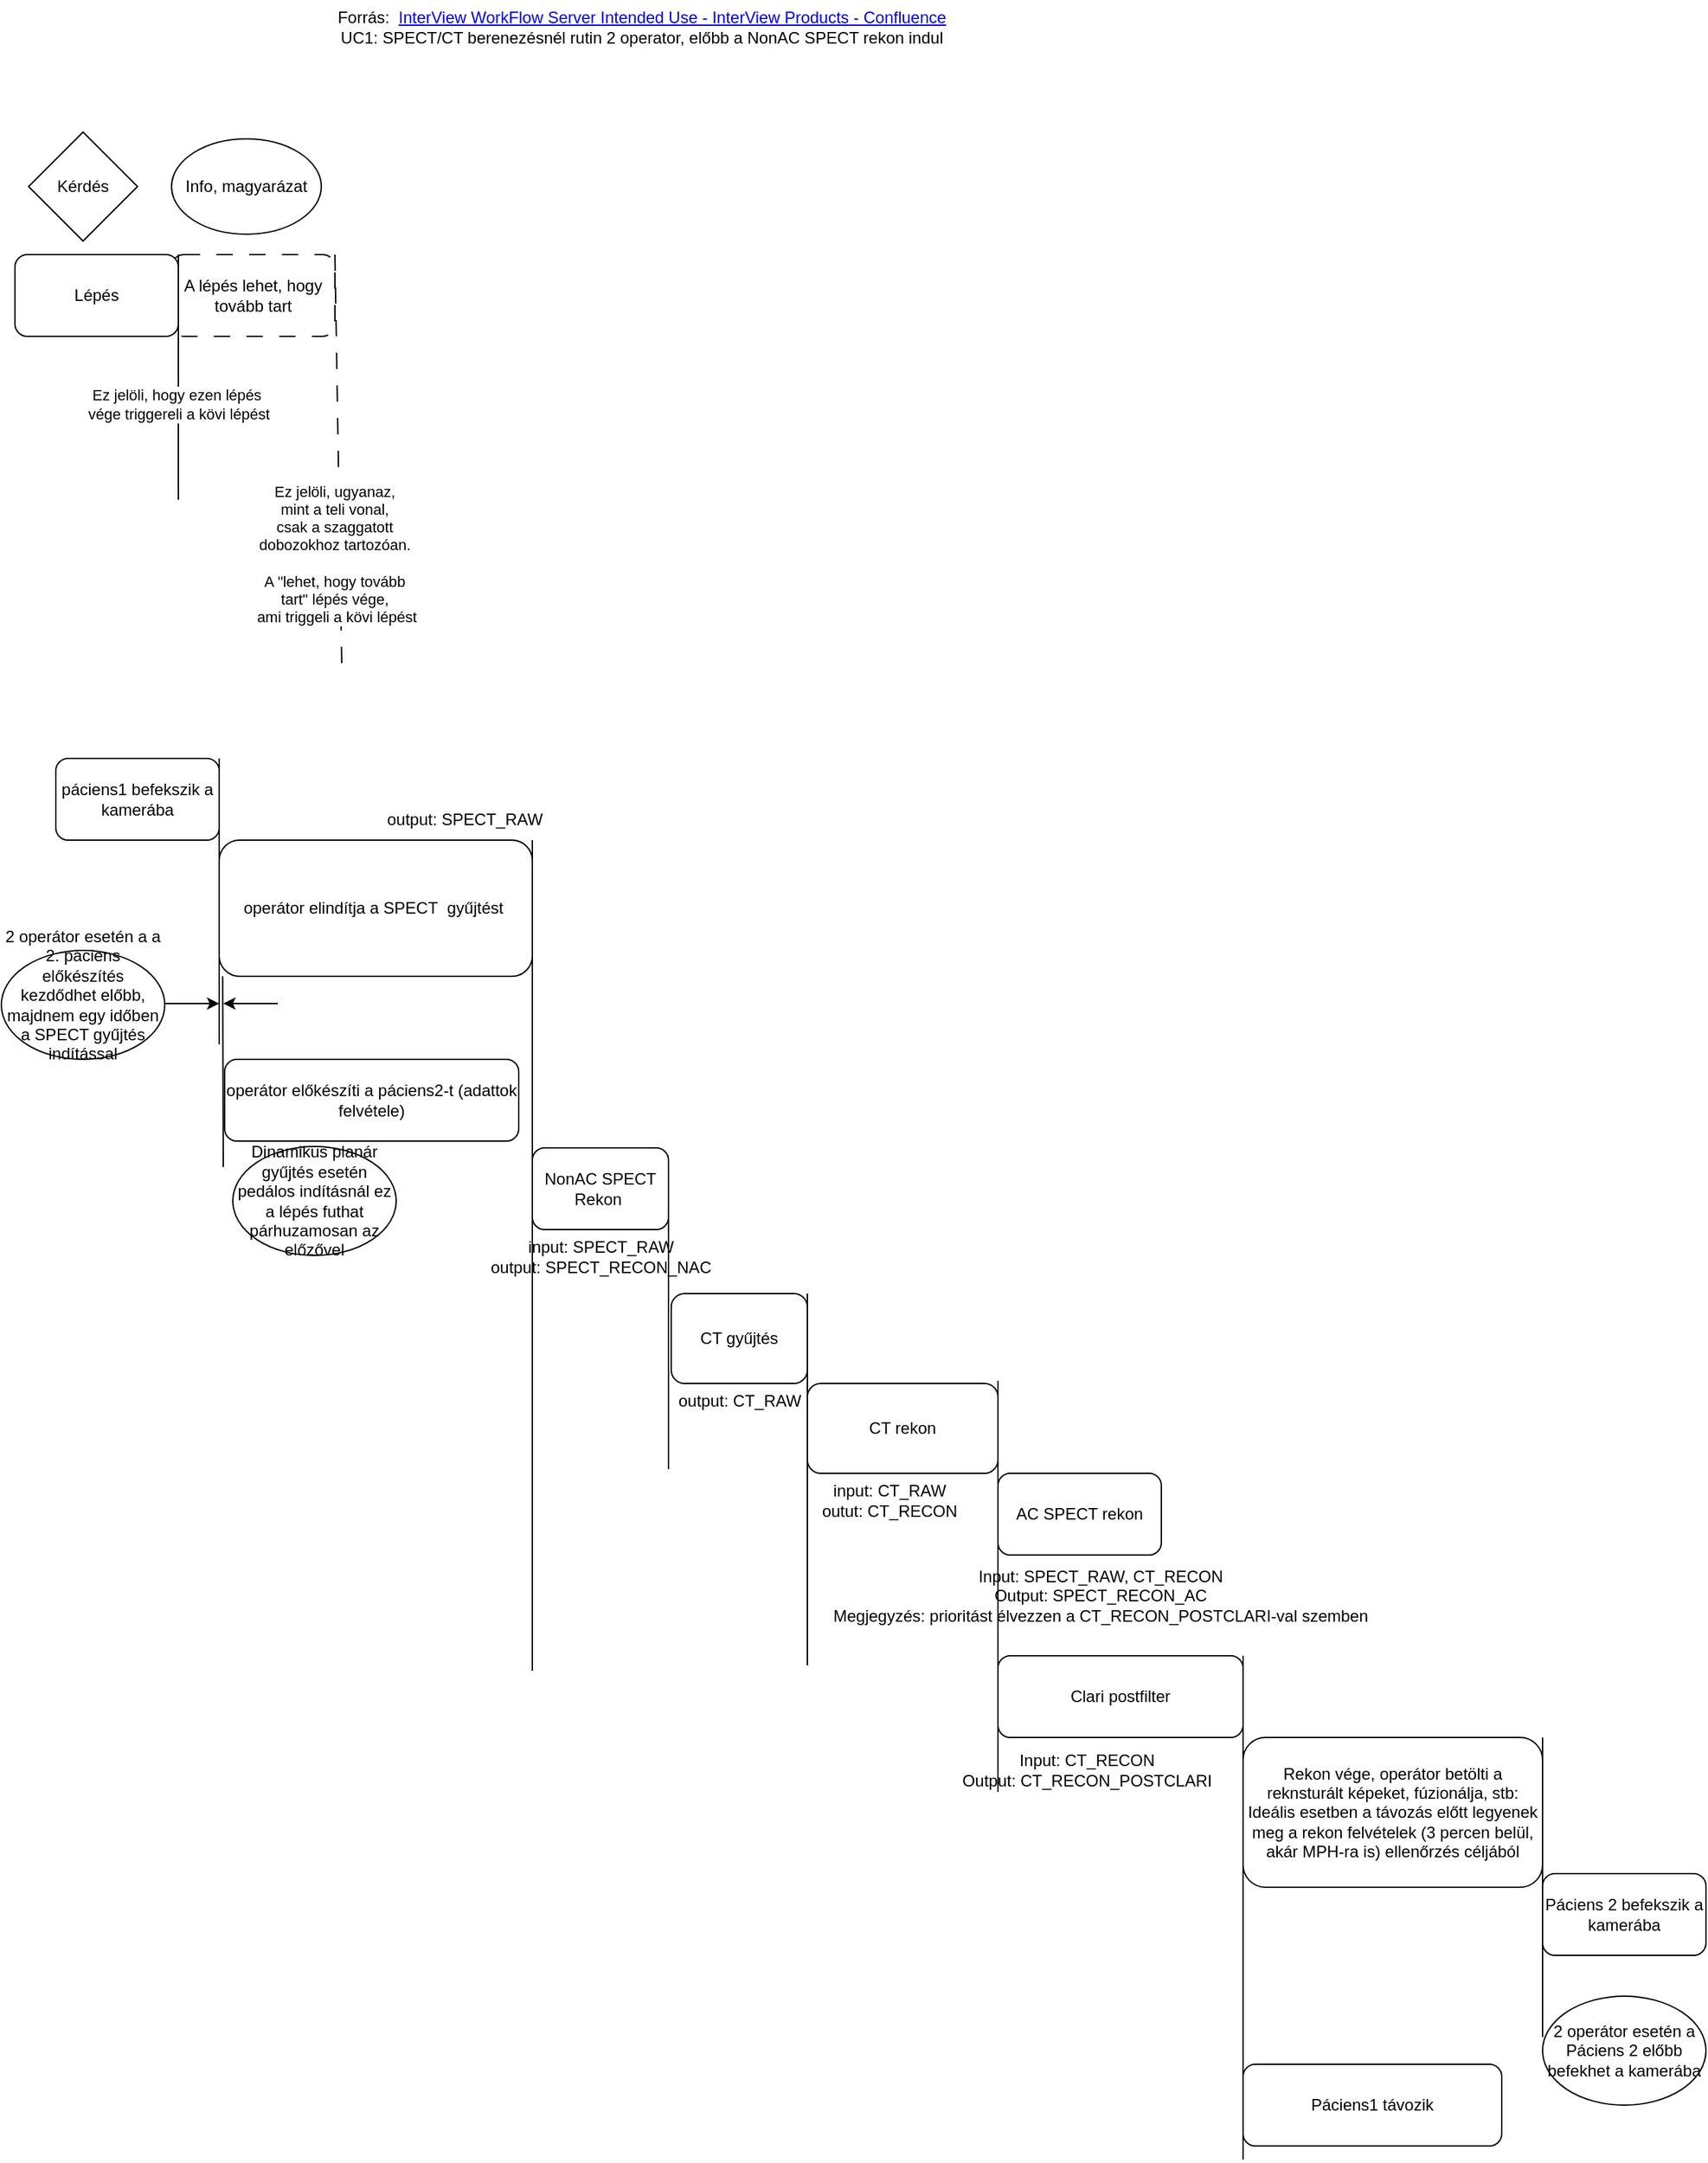 <mxfile version="24.5.3" type="device">
  <diagram name="Page-1" id="PLRIzc8Z-4Aq02USeluu">
    <mxGraphModel dx="1195" dy="797" grid="1" gridSize="10" guides="1" tooltips="1" connect="1" arrows="1" fold="1" page="1" pageScale="1" pageWidth="850" pageHeight="1100" math="0" shadow="0">
      <root>
        <mxCell id="0" />
        <mxCell id="1" parent="0" />
        <mxCell id="aKtxnqK0HoKgMNVSYpRM-1" value="A lépés lehet, hogy tovább tart" style="rounded=1;whiteSpace=wrap;html=1;dashed=1;dashPattern=12 12;" vertex="1" parent="1">
          <mxGeometry x="135" y="200" width="120" height="60" as="geometry" />
        </mxCell>
        <mxCell id="aKtxnqK0HoKgMNVSYpRM-2" value="páciens1 befekszik a kamerába" style="rounded=1;whiteSpace=wrap;html=1;" vertex="1" parent="1">
          <mxGeometry x="50" y="570" width="120" height="60" as="geometry" />
        </mxCell>
        <mxCell id="aKtxnqK0HoKgMNVSYpRM-3" value="" style="endArrow=none;html=1;rounded=0;entryX=1;entryY=0;entryDx=0;entryDy=0;" edge="1" parent="1" target="aKtxnqK0HoKgMNVSYpRM-2">
          <mxGeometry width="50" height="50" relative="1" as="geometry">
            <mxPoint x="170" y="780" as="sourcePoint" />
            <mxPoint x="440" y="740" as="targetPoint" />
          </mxGeometry>
        </mxCell>
        <mxCell id="aKtxnqK0HoKgMNVSYpRM-4" value="&lt;div&gt;operátor elindítja a&amp;nbsp;SPECT&amp;nbsp; gyűjtést&amp;nbsp;&lt;/div&gt;" style="rounded=1;whiteSpace=wrap;html=1;" vertex="1" parent="1">
          <mxGeometry x="170" y="630" width="230" height="100" as="geometry" />
        </mxCell>
        <mxCell id="aKtxnqK0HoKgMNVSYpRM-5" value="&lt;div&gt;operátor előkészíti a páciens2-t (adattok felvétele)&lt;/div&gt;" style="rounded=1;whiteSpace=wrap;html=1;" vertex="1" parent="1">
          <mxGeometry x="174" y="791" width="216" height="60" as="geometry" />
        </mxCell>
        <mxCell id="aKtxnqK0HoKgMNVSYpRM-6" value="" style="endArrow=none;html=1;rounded=0;entryX=1;entryY=0;entryDx=0;entryDy=0;" edge="1" parent="1">
          <mxGeometry width="50" height="50" relative="1" as="geometry">
            <mxPoint x="400" y="1240" as="sourcePoint" />
            <mxPoint x="400" y="630" as="targetPoint" />
          </mxGeometry>
        </mxCell>
        <mxCell id="aKtxnqK0HoKgMNVSYpRM-7" value="Kérdés" style="rhombus;whiteSpace=wrap;html=1;" vertex="1" parent="1">
          <mxGeometry x="30" y="110" width="80" height="80" as="geometry" />
        </mxCell>
        <mxCell id="aKtxnqK0HoKgMNVSYpRM-8" value="Lépés" style="rounded=1;whiteSpace=wrap;html=1;" vertex="1" parent="1">
          <mxGeometry x="20" y="200" width="120" height="60" as="geometry" />
        </mxCell>
        <mxCell id="aKtxnqK0HoKgMNVSYpRM-9" value="" style="endArrow=none;html=1;rounded=0;entryX=1;entryY=0;entryDx=0;entryDy=0;" edge="1" parent="1" target="aKtxnqK0HoKgMNVSYpRM-8">
          <mxGeometry width="50" height="50" relative="1" as="geometry">
            <mxPoint x="140" y="380" as="sourcePoint" />
            <mxPoint x="140" y="310" as="targetPoint" />
          </mxGeometry>
        </mxCell>
        <mxCell id="aKtxnqK0HoKgMNVSYpRM-10" value="Ez jelöli, hogy ezen lépés&amp;nbsp;&lt;div&gt;vége triggereli a kövi lépést&lt;/div&gt;" style="edgeLabel;html=1;align=center;verticalAlign=middle;resizable=0;points=[];" vertex="1" connectable="0" parent="aKtxnqK0HoKgMNVSYpRM-9">
          <mxGeometry y="-3" relative="1" as="geometry">
            <mxPoint x="-3" y="20" as="offset" />
          </mxGeometry>
        </mxCell>
        <mxCell id="aKtxnqK0HoKgMNVSYpRM-11" value="" style="endArrow=none;html=1;rounded=0;dashed=1;dashPattern=12 12;" edge="1" parent="1">
          <mxGeometry width="50" height="50" relative="1" as="geometry">
            <mxPoint x="260" y="500" as="sourcePoint" />
            <mxPoint x="255" y="200" as="targetPoint" />
          </mxGeometry>
        </mxCell>
        <mxCell id="aKtxnqK0HoKgMNVSYpRM-12" value="Ez jelöli, ugyanaz,&amp;nbsp;&lt;div&gt;mint a teli vonal,&amp;nbsp;&lt;div&gt;csak a szaggatott&amp;nbsp;&lt;/div&gt;&lt;div&gt;dobozokhoz tartozóan.&amp;nbsp;&lt;/div&gt;&lt;div&gt;&lt;br&gt;&lt;/div&gt;&lt;div&gt;A &quot;lehet, hogy tovább&amp;nbsp;&lt;/div&gt;&lt;div&gt;tart&quot; lépés vége,&amp;nbsp;&lt;/div&gt;&lt;div&gt;ami triggeli a kövi lépést&lt;/div&gt;&lt;/div&gt;" style="edgeLabel;html=1;align=center;verticalAlign=middle;resizable=0;points=[];" vertex="1" connectable="0" parent="aKtxnqK0HoKgMNVSYpRM-11">
          <mxGeometry y="-3" relative="1" as="geometry">
            <mxPoint x="-5" y="70" as="offset" />
          </mxGeometry>
        </mxCell>
        <mxCell id="aKtxnqK0HoKgMNVSYpRM-13" value="Páciens1 távozik" style="rounded=1;whiteSpace=wrap;html=1;" vertex="1" parent="1">
          <mxGeometry x="922" y="1529" width="190" height="60" as="geometry" />
        </mxCell>
        <mxCell id="aKtxnqK0HoKgMNVSYpRM-14" value="NonAC SPECT Rekon&amp;nbsp;" style="rounded=1;whiteSpace=wrap;html=1;" vertex="1" parent="1">
          <mxGeometry x="400" y="856" width="100" height="60" as="geometry" />
        </mxCell>
        <mxCell id="aKtxnqK0HoKgMNVSYpRM-15" value="" style="endArrow=none;html=1;rounded=0;entryX=1;entryY=0;entryDx=0;entryDy=0;" edge="1" parent="1">
          <mxGeometry width="50" height="50" relative="1" as="geometry">
            <mxPoint x="922" y="1599" as="sourcePoint" />
            <mxPoint x="922" y="1229" as="targetPoint" />
          </mxGeometry>
        </mxCell>
        <mxCell id="aKtxnqK0HoKgMNVSYpRM-16" value="Rekon vége, operátor betölti a reknsturált képeket, fúzionálja, stb: Ideális esetben a távozás előtt legyenek meg a rekon felvételek (3 percen belül, akár MPH-ra is) ellenőrzés céljából" style="rounded=1;whiteSpace=wrap;html=1;" vertex="1" parent="1">
          <mxGeometry x="922" y="1289" width="220" height="110" as="geometry" />
        </mxCell>
        <mxCell id="aKtxnqK0HoKgMNVSYpRM-17" value="" style="endArrow=none;html=1;rounded=0;entryX=1;entryY=0;entryDx=0;entryDy=0;" edge="1" parent="1">
          <mxGeometry width="50" height="50" relative="1" as="geometry">
            <mxPoint x="1142" y="1509" as="sourcePoint" />
            <mxPoint x="1142" y="1289" as="targetPoint" />
          </mxGeometry>
        </mxCell>
        <mxCell id="aKtxnqK0HoKgMNVSYpRM-18" value="&lt;div&gt;Páciens 2 befekszik a kamerába&lt;/div&gt;" style="rounded=1;whiteSpace=wrap;html=1;" vertex="1" parent="1">
          <mxGeometry x="1142" y="1389" width="120" height="60" as="geometry" />
        </mxCell>
        <mxCell id="aKtxnqK0HoKgMNVSYpRM-19" value="output: SPECT_RAW" style="text;html=1;align=center;verticalAlign=middle;resizable=0;points=[];autosize=1;strokeColor=none;fillColor=none;" vertex="1" parent="1">
          <mxGeometry x="280" y="600" width="140" height="30" as="geometry" />
        </mxCell>
        <mxCell id="aKtxnqK0HoKgMNVSYpRM-20" value="&lt;div&gt;&lt;div&gt;input: SPECT_RAW&lt;/div&gt;&lt;div&gt;output: SPECT_RECON_NAC&lt;/div&gt;&lt;/div&gt;" style="text;html=1;align=center;verticalAlign=middle;resizable=0;points=[];autosize=1;strokeColor=none;fillColor=none;" vertex="1" parent="1">
          <mxGeometry x="355" y="916" width="190" height="40" as="geometry" />
        </mxCell>
        <mxCell id="aKtxnqK0HoKgMNVSYpRM-21" value="CT gyűjtés" style="rounded=1;whiteSpace=wrap;html=1;" vertex="1" parent="1">
          <mxGeometry x="502" y="963" width="100" height="66" as="geometry" />
        </mxCell>
        <mxCell id="aKtxnqK0HoKgMNVSYpRM-22" value="&lt;div&gt;output: CT_RAW&lt;/div&gt;" style="text;html=1;align=center;verticalAlign=middle;resizable=0;points=[];autosize=1;strokeColor=none;fillColor=none;" vertex="1" parent="1">
          <mxGeometry x="497" y="1027" width="110" height="30" as="geometry" />
        </mxCell>
        <mxCell id="aKtxnqK0HoKgMNVSYpRM-23" value="" style="endArrow=none;html=1;rounded=0;entryX=1;entryY=0;entryDx=0;entryDy=0;" edge="1" parent="1">
          <mxGeometry width="50" height="50" relative="1" as="geometry">
            <mxPoint x="602" y="1236" as="sourcePoint" />
            <mxPoint x="602" y="963" as="targetPoint" />
          </mxGeometry>
        </mxCell>
        <mxCell id="aKtxnqK0HoKgMNVSYpRM-24" value="CT rekon" style="rounded=1;whiteSpace=wrap;html=1;" vertex="1" parent="1">
          <mxGeometry x="602" y="1029" width="140" height="66" as="geometry" />
        </mxCell>
        <mxCell id="aKtxnqK0HoKgMNVSYpRM-25" value="&lt;div&gt;input: CT_RAW&lt;/div&gt;&lt;div&gt;outut: CT_RECON&lt;/div&gt;" style="text;html=1;align=center;verticalAlign=middle;resizable=0;points=[];autosize=1;strokeColor=none;fillColor=none;" vertex="1" parent="1">
          <mxGeometry x="602" y="1095" width="120" height="40" as="geometry" />
        </mxCell>
        <mxCell id="aKtxnqK0HoKgMNVSYpRM-26" value="" style="endArrow=none;html=1;rounded=0;entryX=1;entryY=0;entryDx=0;entryDy=0;" edge="1" parent="1">
          <mxGeometry width="50" height="50" relative="1" as="geometry">
            <mxPoint x="742" y="1329" as="sourcePoint" />
            <mxPoint x="742" y="1027" as="targetPoint" />
          </mxGeometry>
        </mxCell>
        <mxCell id="aKtxnqK0HoKgMNVSYpRM-27" value="&lt;div&gt;Clari postfilter&lt;/div&gt;" style="rounded=1;whiteSpace=wrap;html=1;" vertex="1" parent="1">
          <mxGeometry x="742" y="1229" width="180" height="60" as="geometry" />
        </mxCell>
        <mxCell id="aKtxnqK0HoKgMNVSYpRM-28" value="&lt;div&gt;Input: CT_RECON&lt;/div&gt;&lt;div&gt;Output: CT_RECON_POSTCLARI&lt;/div&gt;" style="text;html=1;align=center;verticalAlign=middle;resizable=0;points=[];autosize=1;strokeColor=none;fillColor=none;" vertex="1" parent="1">
          <mxGeometry x="702" y="1293" width="210" height="40" as="geometry" />
        </mxCell>
        <mxCell id="aKtxnqK0HoKgMNVSYpRM-29" value="AC SPECT rekon" style="rounded=1;whiteSpace=wrap;html=1;" vertex="1" parent="1">
          <mxGeometry x="742" y="1095" width="120" height="60" as="geometry" />
        </mxCell>
        <mxCell id="aKtxnqK0HoKgMNVSYpRM-30" value="&lt;div&gt;Input: SPECT_RAW, CT_RECON&lt;/div&gt;&lt;div&gt;Output: SPECT_RECON_AC&lt;/div&gt;&lt;div&gt;Megjegyzés: prioritást élvezzen a CT_RECON_POSTCLARI-val szemben&lt;/div&gt;" style="text;html=1;align=center;verticalAlign=middle;resizable=0;points=[];autosize=1;strokeColor=none;fillColor=none;" vertex="1" parent="1">
          <mxGeometry x="607" y="1155" width="420" height="60" as="geometry" />
        </mxCell>
        <mxCell id="aKtxnqK0HoKgMNVSYpRM-31" value="Forrás:&amp;nbsp;&amp;nbsp;&lt;a href=&quot;https://confluence.mediso.com/pages/viewpage.action?pageId=334987753&quot;&gt;InterView WorkFlow Server Intended Use - InterView Products - Confluence&lt;/a&gt;&lt;div&gt;&lt;div&gt;UC1: SPECT/CT berenezésnél rutin 2 operator, előbb a NonAC SPECT rekon indul&lt;/div&gt;&lt;/div&gt;" style="text;html=1;align=center;verticalAlign=middle;resizable=0;points=[];autosize=1;strokeColor=none;fillColor=none;" vertex="1" parent="1">
          <mxGeometry x="245" y="13" width="470" height="40" as="geometry" />
        </mxCell>
        <mxCell id="aKtxnqK0HoKgMNVSYpRM-32" value="" style="endArrow=none;html=1;rounded=0;" edge="1" parent="1">
          <mxGeometry width="50" height="50" relative="1" as="geometry">
            <mxPoint x="173" y="870" as="sourcePoint" />
            <mxPoint x="172.57" y="730" as="targetPoint" />
          </mxGeometry>
        </mxCell>
        <mxCell id="aKtxnqK0HoKgMNVSYpRM-33" value="2 operátor esetén a Páciens 2 előbb befekhet a kamerába" style="ellipse;whiteSpace=wrap;html=1;" vertex="1" parent="1">
          <mxGeometry x="1142" y="1479" width="120" height="80" as="geometry" />
        </mxCell>
        <mxCell id="aKtxnqK0HoKgMNVSYpRM-34" value="2 operátor esetén a a 2. páciens előkészítés kezdődhet előbb, majdnem egy időben a SPECT gyűjtés indítással&lt;div&gt;&lt;br&gt;&lt;/div&gt;" style="ellipse;whiteSpace=wrap;html=1;" vertex="1" parent="1">
          <mxGeometry x="10" y="711" width="120" height="80" as="geometry" />
        </mxCell>
        <mxCell id="aKtxnqK0HoKgMNVSYpRM-38" value="Info, magyarázat" style="ellipse;whiteSpace=wrap;html=1;" vertex="1" parent="1">
          <mxGeometry x="135" y="115" width="110" height="70" as="geometry" />
        </mxCell>
        <mxCell id="aKtxnqK0HoKgMNVSYpRM-39" value="" style="endArrow=classic;html=1;rounded=0;" edge="1" parent="1">
          <mxGeometry width="50" height="50" relative="1" as="geometry">
            <mxPoint x="130" y="750" as="sourcePoint" />
            <mxPoint x="170" y="750" as="targetPoint" />
          </mxGeometry>
        </mxCell>
        <mxCell id="aKtxnqK0HoKgMNVSYpRM-40" value="" style="endArrow=classic;html=1;rounded=0;" edge="1" parent="1">
          <mxGeometry width="50" height="50" relative="1" as="geometry">
            <mxPoint x="213" y="750" as="sourcePoint" />
            <mxPoint x="173" y="750" as="targetPoint" />
          </mxGeometry>
        </mxCell>
        <mxCell id="aKtxnqK0HoKgMNVSYpRM-41" value="&lt;div&gt;&lt;span style=&quot;background-color: initial;&quot;&gt;Dinamikus planár gyűjtés esetén pedálos indításnál ez a lépés futhat párhuzamosan az előzővel&lt;/span&gt;&lt;br&gt;&lt;/div&gt;" style="ellipse;whiteSpace=wrap;html=1;" vertex="1" parent="1">
          <mxGeometry x="180" y="855" width="120" height="80" as="geometry" />
        </mxCell>
        <mxCell id="aKtxnqK0HoKgMNVSYpRM-42" value="" style="endArrow=none;html=1;rounded=0;entryX=1;entryY=0.25;entryDx=0;entryDy=0;" edge="1" parent="1" target="aKtxnqK0HoKgMNVSYpRM-14">
          <mxGeometry width="50" height="50" relative="1" as="geometry">
            <mxPoint x="500" y="1092" as="sourcePoint" />
            <mxPoint x="650" y="902" as="targetPoint" />
          </mxGeometry>
        </mxCell>
      </root>
    </mxGraphModel>
  </diagram>
</mxfile>
